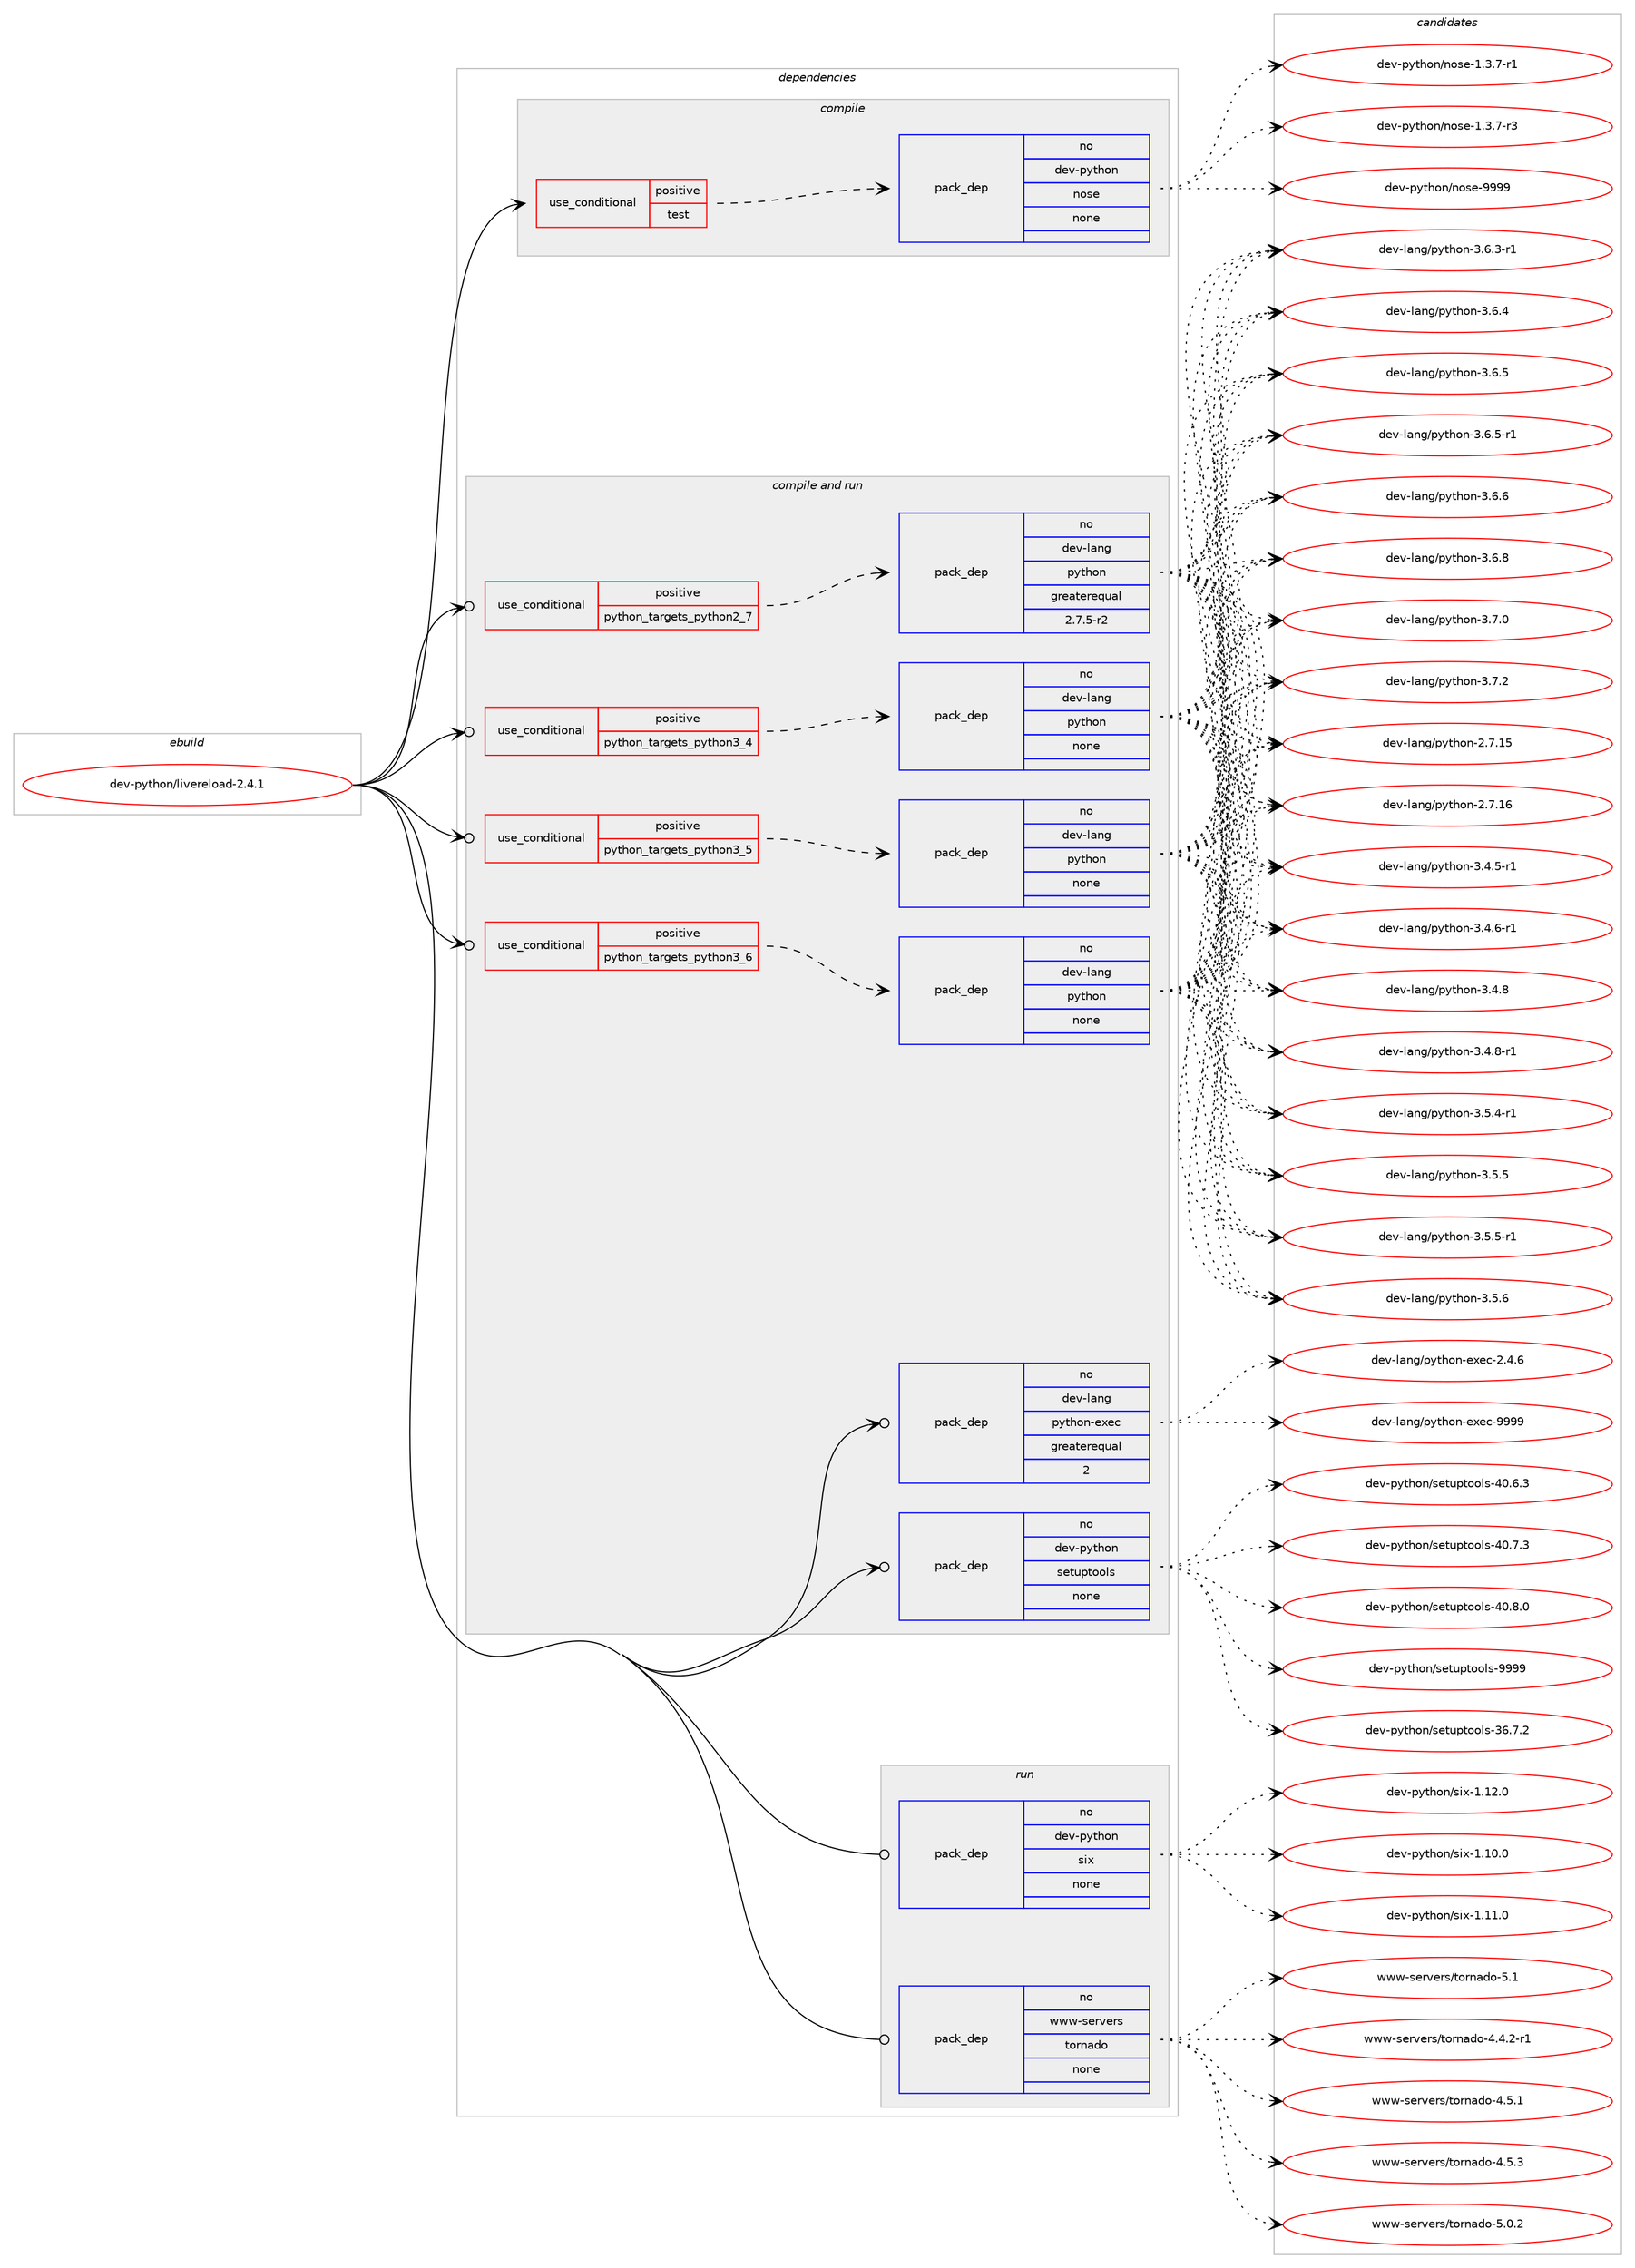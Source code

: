digraph prolog {

# *************
# Graph options
# *************

newrank=true;
concentrate=true;
compound=true;
graph [rankdir=LR,fontname=Helvetica,fontsize=10,ranksep=1.5];#, ranksep=2.5, nodesep=0.2];
edge  [arrowhead=vee];
node  [fontname=Helvetica,fontsize=10];

# **********
# The ebuild
# **********

subgraph cluster_leftcol {
color=gray;
rank=same;
label=<<i>ebuild</i>>;
id [label="dev-python/livereload-2.4.1", color=red, width=4, href="../dev-python/livereload-2.4.1.svg"];
}

# ****************
# The dependencies
# ****************

subgraph cluster_midcol {
color=gray;
label=<<i>dependencies</i>>;
subgraph cluster_compile {
fillcolor="#eeeeee";
style=filled;
label=<<i>compile</i>>;
subgraph cond376972 {
dependency1417381 [label=<<TABLE BORDER="0" CELLBORDER="1" CELLSPACING="0" CELLPADDING="4"><TR><TD ROWSPAN="3" CELLPADDING="10">use_conditional</TD></TR><TR><TD>positive</TD></TR><TR><TD>test</TD></TR></TABLE>>, shape=none, color=red];
subgraph pack1017136 {
dependency1417382 [label=<<TABLE BORDER="0" CELLBORDER="1" CELLSPACING="0" CELLPADDING="4" WIDTH="220"><TR><TD ROWSPAN="6" CELLPADDING="30">pack_dep</TD></TR><TR><TD WIDTH="110">no</TD></TR><TR><TD>dev-python</TD></TR><TR><TD>nose</TD></TR><TR><TD>none</TD></TR><TR><TD></TD></TR></TABLE>>, shape=none, color=blue];
}
dependency1417381:e -> dependency1417382:w [weight=20,style="dashed",arrowhead="vee"];
}
id:e -> dependency1417381:w [weight=20,style="solid",arrowhead="vee"];
}
subgraph cluster_compileandrun {
fillcolor="#eeeeee";
style=filled;
label=<<i>compile and run</i>>;
subgraph cond376973 {
dependency1417383 [label=<<TABLE BORDER="0" CELLBORDER="1" CELLSPACING="0" CELLPADDING="4"><TR><TD ROWSPAN="3" CELLPADDING="10">use_conditional</TD></TR><TR><TD>positive</TD></TR><TR><TD>python_targets_python2_7</TD></TR></TABLE>>, shape=none, color=red];
subgraph pack1017137 {
dependency1417384 [label=<<TABLE BORDER="0" CELLBORDER="1" CELLSPACING="0" CELLPADDING="4" WIDTH="220"><TR><TD ROWSPAN="6" CELLPADDING="30">pack_dep</TD></TR><TR><TD WIDTH="110">no</TD></TR><TR><TD>dev-lang</TD></TR><TR><TD>python</TD></TR><TR><TD>greaterequal</TD></TR><TR><TD>2.7.5-r2</TD></TR></TABLE>>, shape=none, color=blue];
}
dependency1417383:e -> dependency1417384:w [weight=20,style="dashed",arrowhead="vee"];
}
id:e -> dependency1417383:w [weight=20,style="solid",arrowhead="odotvee"];
subgraph cond376974 {
dependency1417385 [label=<<TABLE BORDER="0" CELLBORDER="1" CELLSPACING="0" CELLPADDING="4"><TR><TD ROWSPAN="3" CELLPADDING="10">use_conditional</TD></TR><TR><TD>positive</TD></TR><TR><TD>python_targets_python3_4</TD></TR></TABLE>>, shape=none, color=red];
subgraph pack1017138 {
dependency1417386 [label=<<TABLE BORDER="0" CELLBORDER="1" CELLSPACING="0" CELLPADDING="4" WIDTH="220"><TR><TD ROWSPAN="6" CELLPADDING="30">pack_dep</TD></TR><TR><TD WIDTH="110">no</TD></TR><TR><TD>dev-lang</TD></TR><TR><TD>python</TD></TR><TR><TD>none</TD></TR><TR><TD></TD></TR></TABLE>>, shape=none, color=blue];
}
dependency1417385:e -> dependency1417386:w [weight=20,style="dashed",arrowhead="vee"];
}
id:e -> dependency1417385:w [weight=20,style="solid",arrowhead="odotvee"];
subgraph cond376975 {
dependency1417387 [label=<<TABLE BORDER="0" CELLBORDER="1" CELLSPACING="0" CELLPADDING="4"><TR><TD ROWSPAN="3" CELLPADDING="10">use_conditional</TD></TR><TR><TD>positive</TD></TR><TR><TD>python_targets_python3_5</TD></TR></TABLE>>, shape=none, color=red];
subgraph pack1017139 {
dependency1417388 [label=<<TABLE BORDER="0" CELLBORDER="1" CELLSPACING="0" CELLPADDING="4" WIDTH="220"><TR><TD ROWSPAN="6" CELLPADDING="30">pack_dep</TD></TR><TR><TD WIDTH="110">no</TD></TR><TR><TD>dev-lang</TD></TR><TR><TD>python</TD></TR><TR><TD>none</TD></TR><TR><TD></TD></TR></TABLE>>, shape=none, color=blue];
}
dependency1417387:e -> dependency1417388:w [weight=20,style="dashed",arrowhead="vee"];
}
id:e -> dependency1417387:w [weight=20,style="solid",arrowhead="odotvee"];
subgraph cond376976 {
dependency1417389 [label=<<TABLE BORDER="0" CELLBORDER="1" CELLSPACING="0" CELLPADDING="4"><TR><TD ROWSPAN="3" CELLPADDING="10">use_conditional</TD></TR><TR><TD>positive</TD></TR><TR><TD>python_targets_python3_6</TD></TR></TABLE>>, shape=none, color=red];
subgraph pack1017140 {
dependency1417390 [label=<<TABLE BORDER="0" CELLBORDER="1" CELLSPACING="0" CELLPADDING="4" WIDTH="220"><TR><TD ROWSPAN="6" CELLPADDING="30">pack_dep</TD></TR><TR><TD WIDTH="110">no</TD></TR><TR><TD>dev-lang</TD></TR><TR><TD>python</TD></TR><TR><TD>none</TD></TR><TR><TD></TD></TR></TABLE>>, shape=none, color=blue];
}
dependency1417389:e -> dependency1417390:w [weight=20,style="dashed",arrowhead="vee"];
}
id:e -> dependency1417389:w [weight=20,style="solid",arrowhead="odotvee"];
subgraph pack1017141 {
dependency1417391 [label=<<TABLE BORDER="0" CELLBORDER="1" CELLSPACING="0" CELLPADDING="4" WIDTH="220"><TR><TD ROWSPAN="6" CELLPADDING="30">pack_dep</TD></TR><TR><TD WIDTH="110">no</TD></TR><TR><TD>dev-lang</TD></TR><TR><TD>python-exec</TD></TR><TR><TD>greaterequal</TD></TR><TR><TD>2</TD></TR></TABLE>>, shape=none, color=blue];
}
id:e -> dependency1417391:w [weight=20,style="solid",arrowhead="odotvee"];
subgraph pack1017142 {
dependency1417392 [label=<<TABLE BORDER="0" CELLBORDER="1" CELLSPACING="0" CELLPADDING="4" WIDTH="220"><TR><TD ROWSPAN="6" CELLPADDING="30">pack_dep</TD></TR><TR><TD WIDTH="110">no</TD></TR><TR><TD>dev-python</TD></TR><TR><TD>setuptools</TD></TR><TR><TD>none</TD></TR><TR><TD></TD></TR></TABLE>>, shape=none, color=blue];
}
id:e -> dependency1417392:w [weight=20,style="solid",arrowhead="odotvee"];
}
subgraph cluster_run {
fillcolor="#eeeeee";
style=filled;
label=<<i>run</i>>;
subgraph pack1017143 {
dependency1417393 [label=<<TABLE BORDER="0" CELLBORDER="1" CELLSPACING="0" CELLPADDING="4" WIDTH="220"><TR><TD ROWSPAN="6" CELLPADDING="30">pack_dep</TD></TR><TR><TD WIDTH="110">no</TD></TR><TR><TD>dev-python</TD></TR><TR><TD>six</TD></TR><TR><TD>none</TD></TR><TR><TD></TD></TR></TABLE>>, shape=none, color=blue];
}
id:e -> dependency1417393:w [weight=20,style="solid",arrowhead="odot"];
subgraph pack1017144 {
dependency1417394 [label=<<TABLE BORDER="0" CELLBORDER="1" CELLSPACING="0" CELLPADDING="4" WIDTH="220"><TR><TD ROWSPAN="6" CELLPADDING="30">pack_dep</TD></TR><TR><TD WIDTH="110">no</TD></TR><TR><TD>www-servers</TD></TR><TR><TD>tornado</TD></TR><TR><TD>none</TD></TR><TR><TD></TD></TR></TABLE>>, shape=none, color=blue];
}
id:e -> dependency1417394:w [weight=20,style="solid",arrowhead="odot"];
}
}

# **************
# The candidates
# **************

subgraph cluster_choices {
rank=same;
color=gray;
label=<<i>candidates</i>>;

subgraph choice1017136 {
color=black;
nodesep=1;
choice10010111845112121116104111110471101111151014549465146554511449 [label="dev-python/nose-1.3.7-r1", color=red, width=4,href="../dev-python/nose-1.3.7-r1.svg"];
choice10010111845112121116104111110471101111151014549465146554511451 [label="dev-python/nose-1.3.7-r3", color=red, width=4,href="../dev-python/nose-1.3.7-r3.svg"];
choice10010111845112121116104111110471101111151014557575757 [label="dev-python/nose-9999", color=red, width=4,href="../dev-python/nose-9999.svg"];
dependency1417382:e -> choice10010111845112121116104111110471101111151014549465146554511449:w [style=dotted,weight="100"];
dependency1417382:e -> choice10010111845112121116104111110471101111151014549465146554511451:w [style=dotted,weight="100"];
dependency1417382:e -> choice10010111845112121116104111110471101111151014557575757:w [style=dotted,weight="100"];
}
subgraph choice1017137 {
color=black;
nodesep=1;
choice10010111845108971101034711212111610411111045504655464953 [label="dev-lang/python-2.7.15", color=red, width=4,href="../dev-lang/python-2.7.15.svg"];
choice10010111845108971101034711212111610411111045504655464954 [label="dev-lang/python-2.7.16", color=red, width=4,href="../dev-lang/python-2.7.16.svg"];
choice1001011184510897110103471121211161041111104551465246534511449 [label="dev-lang/python-3.4.5-r1", color=red, width=4,href="../dev-lang/python-3.4.5-r1.svg"];
choice1001011184510897110103471121211161041111104551465246544511449 [label="dev-lang/python-3.4.6-r1", color=red, width=4,href="../dev-lang/python-3.4.6-r1.svg"];
choice100101118451089711010347112121116104111110455146524656 [label="dev-lang/python-3.4.8", color=red, width=4,href="../dev-lang/python-3.4.8.svg"];
choice1001011184510897110103471121211161041111104551465246564511449 [label="dev-lang/python-3.4.8-r1", color=red, width=4,href="../dev-lang/python-3.4.8-r1.svg"];
choice1001011184510897110103471121211161041111104551465346524511449 [label="dev-lang/python-3.5.4-r1", color=red, width=4,href="../dev-lang/python-3.5.4-r1.svg"];
choice100101118451089711010347112121116104111110455146534653 [label="dev-lang/python-3.5.5", color=red, width=4,href="../dev-lang/python-3.5.5.svg"];
choice1001011184510897110103471121211161041111104551465346534511449 [label="dev-lang/python-3.5.5-r1", color=red, width=4,href="../dev-lang/python-3.5.5-r1.svg"];
choice100101118451089711010347112121116104111110455146534654 [label="dev-lang/python-3.5.6", color=red, width=4,href="../dev-lang/python-3.5.6.svg"];
choice1001011184510897110103471121211161041111104551465446514511449 [label="dev-lang/python-3.6.3-r1", color=red, width=4,href="../dev-lang/python-3.6.3-r1.svg"];
choice100101118451089711010347112121116104111110455146544652 [label="dev-lang/python-3.6.4", color=red, width=4,href="../dev-lang/python-3.6.4.svg"];
choice100101118451089711010347112121116104111110455146544653 [label="dev-lang/python-3.6.5", color=red, width=4,href="../dev-lang/python-3.6.5.svg"];
choice1001011184510897110103471121211161041111104551465446534511449 [label="dev-lang/python-3.6.5-r1", color=red, width=4,href="../dev-lang/python-3.6.5-r1.svg"];
choice100101118451089711010347112121116104111110455146544654 [label="dev-lang/python-3.6.6", color=red, width=4,href="../dev-lang/python-3.6.6.svg"];
choice100101118451089711010347112121116104111110455146544656 [label="dev-lang/python-3.6.8", color=red, width=4,href="../dev-lang/python-3.6.8.svg"];
choice100101118451089711010347112121116104111110455146554648 [label="dev-lang/python-3.7.0", color=red, width=4,href="../dev-lang/python-3.7.0.svg"];
choice100101118451089711010347112121116104111110455146554650 [label="dev-lang/python-3.7.2", color=red, width=4,href="../dev-lang/python-3.7.2.svg"];
dependency1417384:e -> choice10010111845108971101034711212111610411111045504655464953:w [style=dotted,weight="100"];
dependency1417384:e -> choice10010111845108971101034711212111610411111045504655464954:w [style=dotted,weight="100"];
dependency1417384:e -> choice1001011184510897110103471121211161041111104551465246534511449:w [style=dotted,weight="100"];
dependency1417384:e -> choice1001011184510897110103471121211161041111104551465246544511449:w [style=dotted,weight="100"];
dependency1417384:e -> choice100101118451089711010347112121116104111110455146524656:w [style=dotted,weight="100"];
dependency1417384:e -> choice1001011184510897110103471121211161041111104551465246564511449:w [style=dotted,weight="100"];
dependency1417384:e -> choice1001011184510897110103471121211161041111104551465346524511449:w [style=dotted,weight="100"];
dependency1417384:e -> choice100101118451089711010347112121116104111110455146534653:w [style=dotted,weight="100"];
dependency1417384:e -> choice1001011184510897110103471121211161041111104551465346534511449:w [style=dotted,weight="100"];
dependency1417384:e -> choice100101118451089711010347112121116104111110455146534654:w [style=dotted,weight="100"];
dependency1417384:e -> choice1001011184510897110103471121211161041111104551465446514511449:w [style=dotted,weight="100"];
dependency1417384:e -> choice100101118451089711010347112121116104111110455146544652:w [style=dotted,weight="100"];
dependency1417384:e -> choice100101118451089711010347112121116104111110455146544653:w [style=dotted,weight="100"];
dependency1417384:e -> choice1001011184510897110103471121211161041111104551465446534511449:w [style=dotted,weight="100"];
dependency1417384:e -> choice100101118451089711010347112121116104111110455146544654:w [style=dotted,weight="100"];
dependency1417384:e -> choice100101118451089711010347112121116104111110455146544656:w [style=dotted,weight="100"];
dependency1417384:e -> choice100101118451089711010347112121116104111110455146554648:w [style=dotted,weight="100"];
dependency1417384:e -> choice100101118451089711010347112121116104111110455146554650:w [style=dotted,weight="100"];
}
subgraph choice1017138 {
color=black;
nodesep=1;
choice10010111845108971101034711212111610411111045504655464953 [label="dev-lang/python-2.7.15", color=red, width=4,href="../dev-lang/python-2.7.15.svg"];
choice10010111845108971101034711212111610411111045504655464954 [label="dev-lang/python-2.7.16", color=red, width=4,href="../dev-lang/python-2.7.16.svg"];
choice1001011184510897110103471121211161041111104551465246534511449 [label="dev-lang/python-3.4.5-r1", color=red, width=4,href="../dev-lang/python-3.4.5-r1.svg"];
choice1001011184510897110103471121211161041111104551465246544511449 [label="dev-lang/python-3.4.6-r1", color=red, width=4,href="../dev-lang/python-3.4.6-r1.svg"];
choice100101118451089711010347112121116104111110455146524656 [label="dev-lang/python-3.4.8", color=red, width=4,href="../dev-lang/python-3.4.8.svg"];
choice1001011184510897110103471121211161041111104551465246564511449 [label="dev-lang/python-3.4.8-r1", color=red, width=4,href="../dev-lang/python-3.4.8-r1.svg"];
choice1001011184510897110103471121211161041111104551465346524511449 [label="dev-lang/python-3.5.4-r1", color=red, width=4,href="../dev-lang/python-3.5.4-r1.svg"];
choice100101118451089711010347112121116104111110455146534653 [label="dev-lang/python-3.5.5", color=red, width=4,href="../dev-lang/python-3.5.5.svg"];
choice1001011184510897110103471121211161041111104551465346534511449 [label="dev-lang/python-3.5.5-r1", color=red, width=4,href="../dev-lang/python-3.5.5-r1.svg"];
choice100101118451089711010347112121116104111110455146534654 [label="dev-lang/python-3.5.6", color=red, width=4,href="../dev-lang/python-3.5.6.svg"];
choice1001011184510897110103471121211161041111104551465446514511449 [label="dev-lang/python-3.6.3-r1", color=red, width=4,href="../dev-lang/python-3.6.3-r1.svg"];
choice100101118451089711010347112121116104111110455146544652 [label="dev-lang/python-3.6.4", color=red, width=4,href="../dev-lang/python-3.6.4.svg"];
choice100101118451089711010347112121116104111110455146544653 [label="dev-lang/python-3.6.5", color=red, width=4,href="../dev-lang/python-3.6.5.svg"];
choice1001011184510897110103471121211161041111104551465446534511449 [label="dev-lang/python-3.6.5-r1", color=red, width=4,href="../dev-lang/python-3.6.5-r1.svg"];
choice100101118451089711010347112121116104111110455146544654 [label="dev-lang/python-3.6.6", color=red, width=4,href="../dev-lang/python-3.6.6.svg"];
choice100101118451089711010347112121116104111110455146544656 [label="dev-lang/python-3.6.8", color=red, width=4,href="../dev-lang/python-3.6.8.svg"];
choice100101118451089711010347112121116104111110455146554648 [label="dev-lang/python-3.7.0", color=red, width=4,href="../dev-lang/python-3.7.0.svg"];
choice100101118451089711010347112121116104111110455146554650 [label="dev-lang/python-3.7.2", color=red, width=4,href="../dev-lang/python-3.7.2.svg"];
dependency1417386:e -> choice10010111845108971101034711212111610411111045504655464953:w [style=dotted,weight="100"];
dependency1417386:e -> choice10010111845108971101034711212111610411111045504655464954:w [style=dotted,weight="100"];
dependency1417386:e -> choice1001011184510897110103471121211161041111104551465246534511449:w [style=dotted,weight="100"];
dependency1417386:e -> choice1001011184510897110103471121211161041111104551465246544511449:w [style=dotted,weight="100"];
dependency1417386:e -> choice100101118451089711010347112121116104111110455146524656:w [style=dotted,weight="100"];
dependency1417386:e -> choice1001011184510897110103471121211161041111104551465246564511449:w [style=dotted,weight="100"];
dependency1417386:e -> choice1001011184510897110103471121211161041111104551465346524511449:w [style=dotted,weight="100"];
dependency1417386:e -> choice100101118451089711010347112121116104111110455146534653:w [style=dotted,weight="100"];
dependency1417386:e -> choice1001011184510897110103471121211161041111104551465346534511449:w [style=dotted,weight="100"];
dependency1417386:e -> choice100101118451089711010347112121116104111110455146534654:w [style=dotted,weight="100"];
dependency1417386:e -> choice1001011184510897110103471121211161041111104551465446514511449:w [style=dotted,weight="100"];
dependency1417386:e -> choice100101118451089711010347112121116104111110455146544652:w [style=dotted,weight="100"];
dependency1417386:e -> choice100101118451089711010347112121116104111110455146544653:w [style=dotted,weight="100"];
dependency1417386:e -> choice1001011184510897110103471121211161041111104551465446534511449:w [style=dotted,weight="100"];
dependency1417386:e -> choice100101118451089711010347112121116104111110455146544654:w [style=dotted,weight="100"];
dependency1417386:e -> choice100101118451089711010347112121116104111110455146544656:w [style=dotted,weight="100"];
dependency1417386:e -> choice100101118451089711010347112121116104111110455146554648:w [style=dotted,weight="100"];
dependency1417386:e -> choice100101118451089711010347112121116104111110455146554650:w [style=dotted,weight="100"];
}
subgraph choice1017139 {
color=black;
nodesep=1;
choice10010111845108971101034711212111610411111045504655464953 [label="dev-lang/python-2.7.15", color=red, width=4,href="../dev-lang/python-2.7.15.svg"];
choice10010111845108971101034711212111610411111045504655464954 [label="dev-lang/python-2.7.16", color=red, width=4,href="../dev-lang/python-2.7.16.svg"];
choice1001011184510897110103471121211161041111104551465246534511449 [label="dev-lang/python-3.4.5-r1", color=red, width=4,href="../dev-lang/python-3.4.5-r1.svg"];
choice1001011184510897110103471121211161041111104551465246544511449 [label="dev-lang/python-3.4.6-r1", color=red, width=4,href="../dev-lang/python-3.4.6-r1.svg"];
choice100101118451089711010347112121116104111110455146524656 [label="dev-lang/python-3.4.8", color=red, width=4,href="../dev-lang/python-3.4.8.svg"];
choice1001011184510897110103471121211161041111104551465246564511449 [label="dev-lang/python-3.4.8-r1", color=red, width=4,href="../dev-lang/python-3.4.8-r1.svg"];
choice1001011184510897110103471121211161041111104551465346524511449 [label="dev-lang/python-3.5.4-r1", color=red, width=4,href="../dev-lang/python-3.5.4-r1.svg"];
choice100101118451089711010347112121116104111110455146534653 [label="dev-lang/python-3.5.5", color=red, width=4,href="../dev-lang/python-3.5.5.svg"];
choice1001011184510897110103471121211161041111104551465346534511449 [label="dev-lang/python-3.5.5-r1", color=red, width=4,href="../dev-lang/python-3.5.5-r1.svg"];
choice100101118451089711010347112121116104111110455146534654 [label="dev-lang/python-3.5.6", color=red, width=4,href="../dev-lang/python-3.5.6.svg"];
choice1001011184510897110103471121211161041111104551465446514511449 [label="dev-lang/python-3.6.3-r1", color=red, width=4,href="../dev-lang/python-3.6.3-r1.svg"];
choice100101118451089711010347112121116104111110455146544652 [label="dev-lang/python-3.6.4", color=red, width=4,href="../dev-lang/python-3.6.4.svg"];
choice100101118451089711010347112121116104111110455146544653 [label="dev-lang/python-3.6.5", color=red, width=4,href="../dev-lang/python-3.6.5.svg"];
choice1001011184510897110103471121211161041111104551465446534511449 [label="dev-lang/python-3.6.5-r1", color=red, width=4,href="../dev-lang/python-3.6.5-r1.svg"];
choice100101118451089711010347112121116104111110455146544654 [label="dev-lang/python-3.6.6", color=red, width=4,href="../dev-lang/python-3.6.6.svg"];
choice100101118451089711010347112121116104111110455146544656 [label="dev-lang/python-3.6.8", color=red, width=4,href="../dev-lang/python-3.6.8.svg"];
choice100101118451089711010347112121116104111110455146554648 [label="dev-lang/python-3.7.0", color=red, width=4,href="../dev-lang/python-3.7.0.svg"];
choice100101118451089711010347112121116104111110455146554650 [label="dev-lang/python-3.7.2", color=red, width=4,href="../dev-lang/python-3.7.2.svg"];
dependency1417388:e -> choice10010111845108971101034711212111610411111045504655464953:w [style=dotted,weight="100"];
dependency1417388:e -> choice10010111845108971101034711212111610411111045504655464954:w [style=dotted,weight="100"];
dependency1417388:e -> choice1001011184510897110103471121211161041111104551465246534511449:w [style=dotted,weight="100"];
dependency1417388:e -> choice1001011184510897110103471121211161041111104551465246544511449:w [style=dotted,weight="100"];
dependency1417388:e -> choice100101118451089711010347112121116104111110455146524656:w [style=dotted,weight="100"];
dependency1417388:e -> choice1001011184510897110103471121211161041111104551465246564511449:w [style=dotted,weight="100"];
dependency1417388:e -> choice1001011184510897110103471121211161041111104551465346524511449:w [style=dotted,weight="100"];
dependency1417388:e -> choice100101118451089711010347112121116104111110455146534653:w [style=dotted,weight="100"];
dependency1417388:e -> choice1001011184510897110103471121211161041111104551465346534511449:w [style=dotted,weight="100"];
dependency1417388:e -> choice100101118451089711010347112121116104111110455146534654:w [style=dotted,weight="100"];
dependency1417388:e -> choice1001011184510897110103471121211161041111104551465446514511449:w [style=dotted,weight="100"];
dependency1417388:e -> choice100101118451089711010347112121116104111110455146544652:w [style=dotted,weight="100"];
dependency1417388:e -> choice100101118451089711010347112121116104111110455146544653:w [style=dotted,weight="100"];
dependency1417388:e -> choice1001011184510897110103471121211161041111104551465446534511449:w [style=dotted,weight="100"];
dependency1417388:e -> choice100101118451089711010347112121116104111110455146544654:w [style=dotted,weight="100"];
dependency1417388:e -> choice100101118451089711010347112121116104111110455146544656:w [style=dotted,weight="100"];
dependency1417388:e -> choice100101118451089711010347112121116104111110455146554648:w [style=dotted,weight="100"];
dependency1417388:e -> choice100101118451089711010347112121116104111110455146554650:w [style=dotted,weight="100"];
}
subgraph choice1017140 {
color=black;
nodesep=1;
choice10010111845108971101034711212111610411111045504655464953 [label="dev-lang/python-2.7.15", color=red, width=4,href="../dev-lang/python-2.7.15.svg"];
choice10010111845108971101034711212111610411111045504655464954 [label="dev-lang/python-2.7.16", color=red, width=4,href="../dev-lang/python-2.7.16.svg"];
choice1001011184510897110103471121211161041111104551465246534511449 [label="dev-lang/python-3.4.5-r1", color=red, width=4,href="../dev-lang/python-3.4.5-r1.svg"];
choice1001011184510897110103471121211161041111104551465246544511449 [label="dev-lang/python-3.4.6-r1", color=red, width=4,href="../dev-lang/python-3.4.6-r1.svg"];
choice100101118451089711010347112121116104111110455146524656 [label="dev-lang/python-3.4.8", color=red, width=4,href="../dev-lang/python-3.4.8.svg"];
choice1001011184510897110103471121211161041111104551465246564511449 [label="dev-lang/python-3.4.8-r1", color=red, width=4,href="../dev-lang/python-3.4.8-r1.svg"];
choice1001011184510897110103471121211161041111104551465346524511449 [label="dev-lang/python-3.5.4-r1", color=red, width=4,href="../dev-lang/python-3.5.4-r1.svg"];
choice100101118451089711010347112121116104111110455146534653 [label="dev-lang/python-3.5.5", color=red, width=4,href="../dev-lang/python-3.5.5.svg"];
choice1001011184510897110103471121211161041111104551465346534511449 [label="dev-lang/python-3.5.5-r1", color=red, width=4,href="../dev-lang/python-3.5.5-r1.svg"];
choice100101118451089711010347112121116104111110455146534654 [label="dev-lang/python-3.5.6", color=red, width=4,href="../dev-lang/python-3.5.6.svg"];
choice1001011184510897110103471121211161041111104551465446514511449 [label="dev-lang/python-3.6.3-r1", color=red, width=4,href="../dev-lang/python-3.6.3-r1.svg"];
choice100101118451089711010347112121116104111110455146544652 [label="dev-lang/python-3.6.4", color=red, width=4,href="../dev-lang/python-3.6.4.svg"];
choice100101118451089711010347112121116104111110455146544653 [label="dev-lang/python-3.6.5", color=red, width=4,href="../dev-lang/python-3.6.5.svg"];
choice1001011184510897110103471121211161041111104551465446534511449 [label="dev-lang/python-3.6.5-r1", color=red, width=4,href="../dev-lang/python-3.6.5-r1.svg"];
choice100101118451089711010347112121116104111110455146544654 [label="dev-lang/python-3.6.6", color=red, width=4,href="../dev-lang/python-3.6.6.svg"];
choice100101118451089711010347112121116104111110455146544656 [label="dev-lang/python-3.6.8", color=red, width=4,href="../dev-lang/python-3.6.8.svg"];
choice100101118451089711010347112121116104111110455146554648 [label="dev-lang/python-3.7.0", color=red, width=4,href="../dev-lang/python-3.7.0.svg"];
choice100101118451089711010347112121116104111110455146554650 [label="dev-lang/python-3.7.2", color=red, width=4,href="../dev-lang/python-3.7.2.svg"];
dependency1417390:e -> choice10010111845108971101034711212111610411111045504655464953:w [style=dotted,weight="100"];
dependency1417390:e -> choice10010111845108971101034711212111610411111045504655464954:w [style=dotted,weight="100"];
dependency1417390:e -> choice1001011184510897110103471121211161041111104551465246534511449:w [style=dotted,weight="100"];
dependency1417390:e -> choice1001011184510897110103471121211161041111104551465246544511449:w [style=dotted,weight="100"];
dependency1417390:e -> choice100101118451089711010347112121116104111110455146524656:w [style=dotted,weight="100"];
dependency1417390:e -> choice1001011184510897110103471121211161041111104551465246564511449:w [style=dotted,weight="100"];
dependency1417390:e -> choice1001011184510897110103471121211161041111104551465346524511449:w [style=dotted,weight="100"];
dependency1417390:e -> choice100101118451089711010347112121116104111110455146534653:w [style=dotted,weight="100"];
dependency1417390:e -> choice1001011184510897110103471121211161041111104551465346534511449:w [style=dotted,weight="100"];
dependency1417390:e -> choice100101118451089711010347112121116104111110455146534654:w [style=dotted,weight="100"];
dependency1417390:e -> choice1001011184510897110103471121211161041111104551465446514511449:w [style=dotted,weight="100"];
dependency1417390:e -> choice100101118451089711010347112121116104111110455146544652:w [style=dotted,weight="100"];
dependency1417390:e -> choice100101118451089711010347112121116104111110455146544653:w [style=dotted,weight="100"];
dependency1417390:e -> choice1001011184510897110103471121211161041111104551465446534511449:w [style=dotted,weight="100"];
dependency1417390:e -> choice100101118451089711010347112121116104111110455146544654:w [style=dotted,weight="100"];
dependency1417390:e -> choice100101118451089711010347112121116104111110455146544656:w [style=dotted,weight="100"];
dependency1417390:e -> choice100101118451089711010347112121116104111110455146554648:w [style=dotted,weight="100"];
dependency1417390:e -> choice100101118451089711010347112121116104111110455146554650:w [style=dotted,weight="100"];
}
subgraph choice1017141 {
color=black;
nodesep=1;
choice1001011184510897110103471121211161041111104510112010199455046524654 [label="dev-lang/python-exec-2.4.6", color=red, width=4,href="../dev-lang/python-exec-2.4.6.svg"];
choice10010111845108971101034711212111610411111045101120101994557575757 [label="dev-lang/python-exec-9999", color=red, width=4,href="../dev-lang/python-exec-9999.svg"];
dependency1417391:e -> choice1001011184510897110103471121211161041111104510112010199455046524654:w [style=dotted,weight="100"];
dependency1417391:e -> choice10010111845108971101034711212111610411111045101120101994557575757:w [style=dotted,weight="100"];
}
subgraph choice1017142 {
color=black;
nodesep=1;
choice100101118451121211161041111104711510111611711211611111110811545515446554650 [label="dev-python/setuptools-36.7.2", color=red, width=4,href="../dev-python/setuptools-36.7.2.svg"];
choice100101118451121211161041111104711510111611711211611111110811545524846544651 [label="dev-python/setuptools-40.6.3", color=red, width=4,href="../dev-python/setuptools-40.6.3.svg"];
choice100101118451121211161041111104711510111611711211611111110811545524846554651 [label="dev-python/setuptools-40.7.3", color=red, width=4,href="../dev-python/setuptools-40.7.3.svg"];
choice100101118451121211161041111104711510111611711211611111110811545524846564648 [label="dev-python/setuptools-40.8.0", color=red, width=4,href="../dev-python/setuptools-40.8.0.svg"];
choice10010111845112121116104111110471151011161171121161111111081154557575757 [label="dev-python/setuptools-9999", color=red, width=4,href="../dev-python/setuptools-9999.svg"];
dependency1417392:e -> choice100101118451121211161041111104711510111611711211611111110811545515446554650:w [style=dotted,weight="100"];
dependency1417392:e -> choice100101118451121211161041111104711510111611711211611111110811545524846544651:w [style=dotted,weight="100"];
dependency1417392:e -> choice100101118451121211161041111104711510111611711211611111110811545524846554651:w [style=dotted,weight="100"];
dependency1417392:e -> choice100101118451121211161041111104711510111611711211611111110811545524846564648:w [style=dotted,weight="100"];
dependency1417392:e -> choice10010111845112121116104111110471151011161171121161111111081154557575757:w [style=dotted,weight="100"];
}
subgraph choice1017143 {
color=black;
nodesep=1;
choice100101118451121211161041111104711510512045494649484648 [label="dev-python/six-1.10.0", color=red, width=4,href="../dev-python/six-1.10.0.svg"];
choice100101118451121211161041111104711510512045494649494648 [label="dev-python/six-1.11.0", color=red, width=4,href="../dev-python/six-1.11.0.svg"];
choice100101118451121211161041111104711510512045494649504648 [label="dev-python/six-1.12.0", color=red, width=4,href="../dev-python/six-1.12.0.svg"];
dependency1417393:e -> choice100101118451121211161041111104711510512045494649484648:w [style=dotted,weight="100"];
dependency1417393:e -> choice100101118451121211161041111104711510512045494649494648:w [style=dotted,weight="100"];
dependency1417393:e -> choice100101118451121211161041111104711510512045494649504648:w [style=dotted,weight="100"];
}
subgraph choice1017144 {
color=black;
nodesep=1;
choice1191191194511510111411810111411547116111114110971001114552465246504511449 [label="www-servers/tornado-4.4.2-r1", color=red, width=4,href="../www-servers/tornado-4.4.2-r1.svg"];
choice119119119451151011141181011141154711611111411097100111455246534649 [label="www-servers/tornado-4.5.1", color=red, width=4,href="../www-servers/tornado-4.5.1.svg"];
choice119119119451151011141181011141154711611111411097100111455246534651 [label="www-servers/tornado-4.5.3", color=red, width=4,href="../www-servers/tornado-4.5.3.svg"];
choice119119119451151011141181011141154711611111411097100111455346484650 [label="www-servers/tornado-5.0.2", color=red, width=4,href="../www-servers/tornado-5.0.2.svg"];
choice11911911945115101114118101114115471161111141109710011145534649 [label="www-servers/tornado-5.1", color=red, width=4,href="../www-servers/tornado-5.1.svg"];
dependency1417394:e -> choice1191191194511510111411810111411547116111114110971001114552465246504511449:w [style=dotted,weight="100"];
dependency1417394:e -> choice119119119451151011141181011141154711611111411097100111455246534649:w [style=dotted,weight="100"];
dependency1417394:e -> choice119119119451151011141181011141154711611111411097100111455246534651:w [style=dotted,weight="100"];
dependency1417394:e -> choice119119119451151011141181011141154711611111411097100111455346484650:w [style=dotted,weight="100"];
dependency1417394:e -> choice11911911945115101114118101114115471161111141109710011145534649:w [style=dotted,weight="100"];
}
}

}
